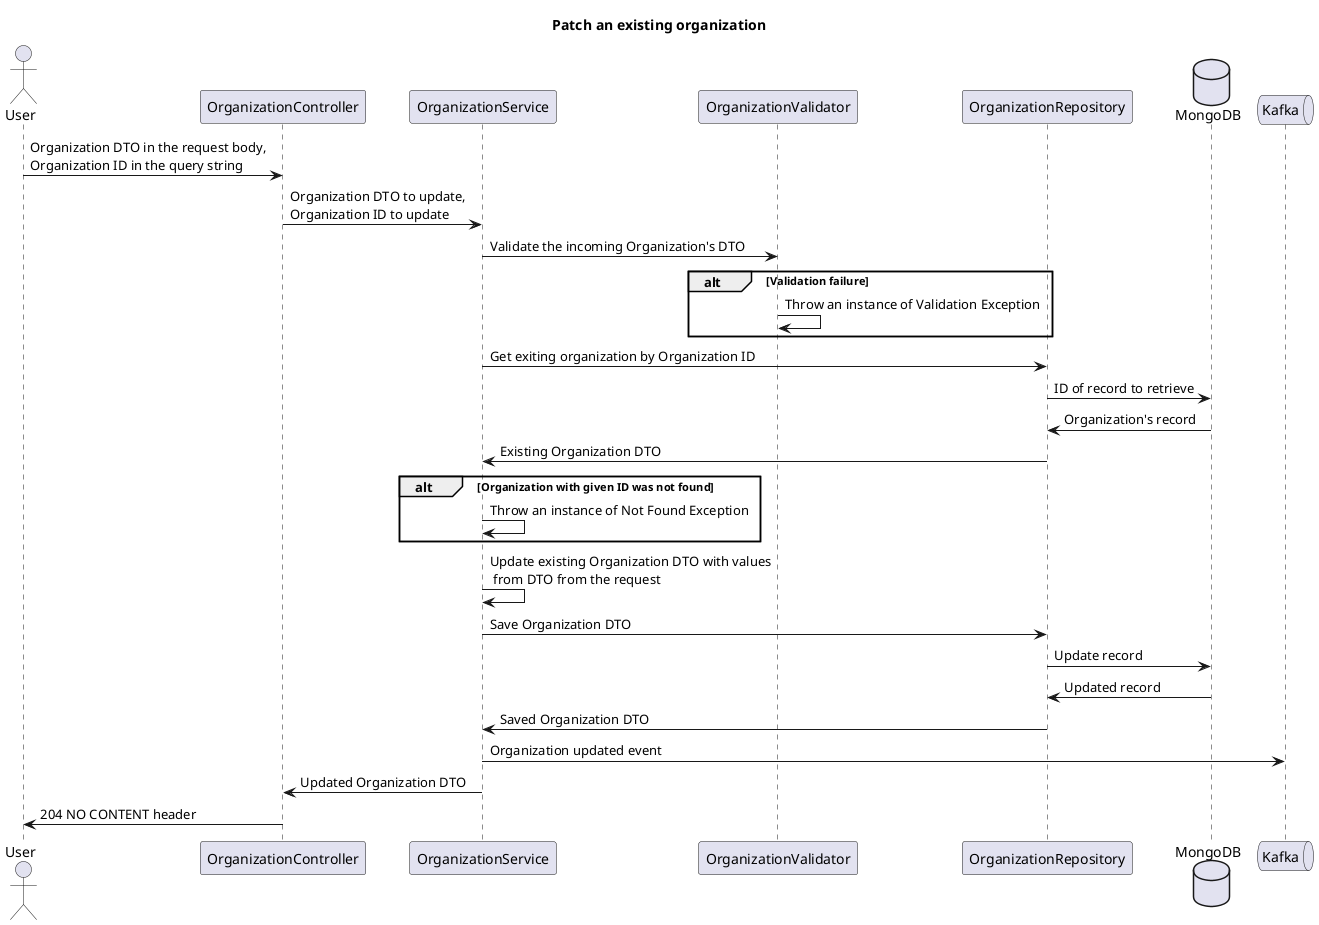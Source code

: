 @startuml Patch an existing organization
    title Patch an existing organization

    actor User as user
    participant OrganizationController as organizationController
    participant OrganizationService as organizationService
    participant OrganizationValidator as organizationValidator
    participant OrganizationRepository as organizationRepository
    database MongoDB as db
    queue Kafka as kafka

    user -> organizationController: Organization DTO in the request body,\nOrganization ID in the query string
        organizationController -> organizationService: Organization DTO to update,\nOrganization ID to update

            organizationService -> organizationValidator: Validate the incoming Organization's DTO
            alt Validation failure
                organizationValidator -> organizationValidator: Throw an instance of Validation Exception
            end

            organizationService -> organizationRepository: Get exiting organization by Organization ID
                organizationRepository -> db: ID of record to retrieve
                db -> organizationRepository: Organization's record            
            organizationRepository -> organizationService: Existing Organization DTO
            
            alt Organization with given ID was not found
                organizationService -> organizationService: Throw an instance of Not Found Exception
            end 

            organizationService -> organizationService: Update existing Organization DTO with values\n from DTO from the request

            organizationService -> organizationRepository: Save Organization DTO
                organizationRepository -> db: Update record
                db -> organizationRepository: Updated record
            organizationRepository -> organizationService: Saved Organization DTO

            organizationService -> kafka: Organization updated event

        organizationService -> organizationController: Updated Organization DTO
    organizationController -> user: 204 NO CONTENT header
@enduml